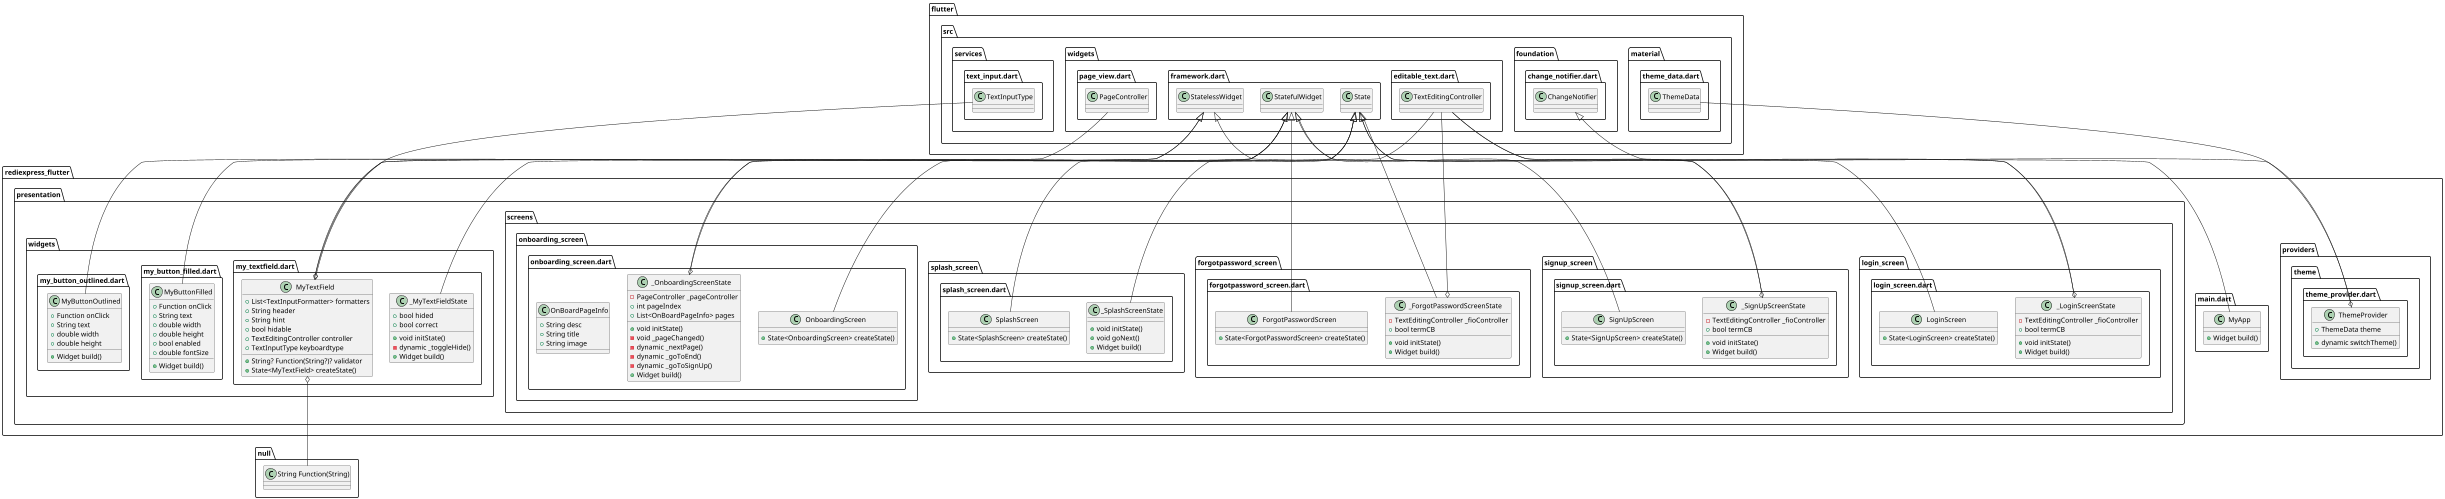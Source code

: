 @startuml
scale 1000 width
scale 500 height
set namespaceSeparator ::
class "rediexpress_flutter::providers::theme::theme_provider.dart::ThemeProvider" {
  +ThemeData theme
  +dynamic switchTheme()
}
"rediexpress_flutter::providers::theme::theme_provider.dart::ThemeProvider" o-- "flutter::src::material::theme_data.dart::ThemeData"
"flutter::src::foundation::change_notifier.dart::ChangeNotifier" <|-- "rediexpress_flutter::providers::theme::theme_provider.dart::ThemeProvider"

class "rediexpress_flutter::main.dart::MyApp" {
  +Widget build()
}

"flutter::src::widgets::framework.dart::StatelessWidget" <|-- "rediexpress_flutter::main.dart::MyApp"

class "rediexpress_flutter::presentation::screens::login_screen::login_screen.dart::LoginScreen" {
  +State<LoginScreen> createState()
}

"flutter::src::widgets::framework.dart::StatefulWidget" <|-- "rediexpress_flutter::presentation::screens::login_screen::login_screen.dart::LoginScreen"

class "rediexpress_flutter::presentation::screens::login_screen::login_screen.dart::_LoginScreenState" {
  -TextEditingController _fioController
  +bool termCB
  +void initState()
  +Widget build()
}

"rediexpress_flutter::presentation::screens::login_screen::login_screen.dart::_LoginScreenState" o-- "flutter::src::widgets::editable_text.dart::TextEditingController"
"flutter::src::widgets::framework.dart::State" <|-- "rediexpress_flutter::presentation::screens::login_screen::login_screen.dart::_LoginScreenState"

class "rediexpress_flutter::presentation::screens::signup_screen::signup_screen.dart::SignUpScreen" {
  +State<SignUpScreen> createState()
}

"flutter::src::widgets::framework.dart::StatefulWidget" <|-- "rediexpress_flutter::presentation::screens::signup_screen::signup_screen.dart::SignUpScreen"

class "rediexpress_flutter::presentation::screens::signup_screen::signup_screen.dart::_SignUpScreenState" {
  -TextEditingController _fioController
  +bool termCB
  +void initState()
  +Widget build()
}

"rediexpress_flutter::presentation::screens::signup_screen::signup_screen.dart::_SignUpScreenState" o-- "flutter::src::widgets::editable_text.dart::TextEditingController"
"flutter::src::widgets::framework.dart::State" <|-- "rediexpress_flutter::presentation::screens::signup_screen::signup_screen.dart::_SignUpScreenState"

class "rediexpress_flutter::presentation::screens::forgotpassword_screen::forgotpassword_screen.dart::ForgotPasswordScreen" {
  +State<ForgotPasswordScreen> createState()
}

"flutter::src::widgets::framework.dart::StatefulWidget" <|-- "rediexpress_flutter::presentation::screens::forgotpassword_screen::forgotpassword_screen.dart::ForgotPasswordScreen"

class "rediexpress_flutter::presentation::screens::forgotpassword_screen::forgotpassword_screen.dart::_ForgotPasswordScreenState" {
  -TextEditingController _fioController
  +bool termCB
  +void initState()
  +Widget build()
}

"rediexpress_flutter::presentation::screens::forgotpassword_screen::forgotpassword_screen.dart::_ForgotPasswordScreenState" o-- "flutter::src::widgets::editable_text.dart::TextEditingController"
"flutter::src::widgets::framework.dart::State" <|-- "rediexpress_flutter::presentation::screens::forgotpassword_screen::forgotpassword_screen.dart::_ForgotPasswordScreenState"

class "rediexpress_flutter::presentation::screens::splash_screen::splash_screen.dart::SplashScreen" {
  +State<SplashScreen> createState()
}

"flutter::src::widgets::framework.dart::StatefulWidget" <|-- "rediexpress_flutter::presentation::screens::splash_screen::splash_screen.dart::SplashScreen"

class "rediexpress_flutter::presentation::screens::splash_screen::splash_screen.dart::_SplashScreenState" {
  +void initState()
  +void goNext()
  +Widget build()
}
"flutter::src::widgets::framework.dart::State" <|-- "rediexpress_flutter::presentation::screens::splash_screen::splash_screen.dart::_SplashScreenState"
class "rediexpress_flutter::presentation::screens::onboarding_screen::onboarding_screen.dart::OnboardingScreen" {
  +State<OnboardingScreen> createState()
}
"flutter::src::widgets::framework.dart::StatefulWidget" <|-- "rediexpress_flutter::presentation::screens::onboarding_screen::onboarding_screen.dart::OnboardingScreen"
class "rediexpress_flutter::presentation::screens::onboarding_screen::onboarding_screen.dart::_OnboardingScreenState" {
  -PageController _pageController
  +int pageIndex
  +List<OnBoardPageInfo> pages
  +void initState()
  -void _pageChanged()
  -dynamic _nextPage()
  -dynamic _goToEnd()
  -dynamic _goToSignUp()
  +Widget build()
}
"rediexpress_flutter::presentation::screens::onboarding_screen::onboarding_screen.dart::_OnboardingScreenState" o-- "flutter::src::widgets::page_view.dart::PageController"
"flutter::src::widgets::framework.dart::State" <|-- "rediexpress_flutter::presentation::screens::onboarding_screen::onboarding_screen.dart::_OnboardingScreenState"
class "rediexpress_flutter::presentation::screens::onboarding_screen::onboarding_screen.dart::OnBoardPageInfo" {
  +String desc
  +String title
  +String image
}
class "rediexpress_flutter::presentation::widgets::my_textfield.dart::MyTextField" {
  +List<TextInputFormatter> formatters
  +String header
  +String hint
  +bool hidable
  +TextEditingController controller
  +TextInputType keyboardtype
  +String? Function(String?)? validator
  +State<MyTextField> createState()
}
"rediexpress_flutter::presentation::widgets::my_textfield.dart::MyTextField" o-- "flutter::src::widgets::editable_text.dart::TextEditingController"
"rediexpress_flutter::presentation::widgets::my_textfield.dart::MyTextField" o-- "flutter::src::services::text_input.dart::TextInputType"
"rediexpress_flutter::presentation::widgets::my_textfield.dart::MyTextField" o-- "null::String Function(String)"
"flutter::src::widgets::framework.dart::StatefulWidget" <|-- "rediexpress_flutter::presentation::widgets::my_textfield.dart::MyTextField"
class "rediexpress_flutter::presentation::widgets::my_textfield.dart::_MyTextFieldState" {
  +bool hided
  +bool correct
  +void initState()
  -dynamic _toggleHide()
  +Widget build()
}
"flutter::src::widgets::framework.dart::State" <|-- "rediexpress_flutter::presentation::widgets::my_textfield.dart::_MyTextFieldState"
class "rediexpress_flutter::presentation::widgets::my_button_filled.dart::MyButtonFilled" {
  +Function onClick
  +String text
  +double width
  +double height
  +bool enabled
  +double fontSize
  +Widget build()
}
"flutter::src::widgets::framework.dart::StatelessWidget" <|-- "rediexpress_flutter::presentation::widgets::my_button_filled.dart::MyButtonFilled"
class "rediexpress_flutter::presentation::widgets::my_button_outlined.dart::MyButtonOutlined" {
  +Function onClick
  +String text
  +double width
  +double height
  +Widget build()
}
"flutter::src::widgets::framework.dart::StatelessWidget" <|-- "rediexpress_flutter::presentation::widgets::my_button_outlined.dart::MyButtonOutlined"
@enduml